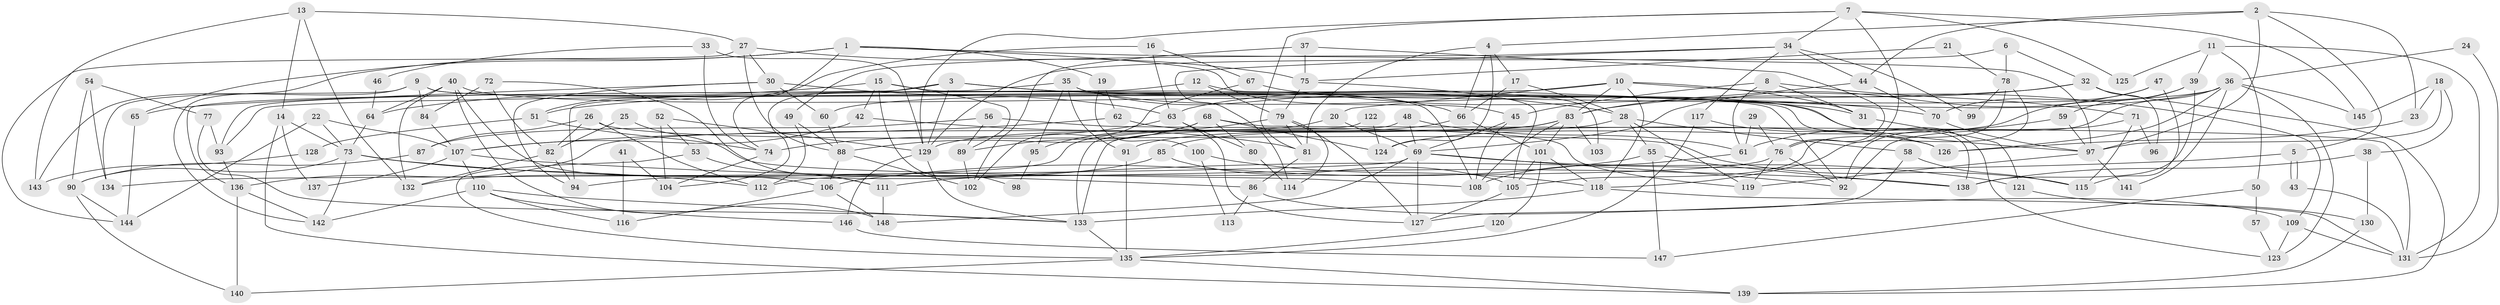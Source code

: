 // coarse degree distribution, {9: 0.019417475728155338, 5: 0.10679611650485436, 3: 0.2524271844660194, 19: 0.009708737864077669, 11: 0.009708737864077669, 6: 0.0970873786407767, 4: 0.18446601941747573, 2: 0.13592233009708737, 8: 0.07766990291262135, 7: 0.10679611650485436}
// Generated by graph-tools (version 1.1) at 2025/18/03/04/25 18:18:34]
// undirected, 148 vertices, 296 edges
graph export_dot {
graph [start="1"]
  node [color=gray90,style=filled];
  1;
  2;
  3;
  4;
  5;
  6;
  7;
  8;
  9;
  10;
  11;
  12;
  13;
  14;
  15;
  16;
  17;
  18;
  19;
  20;
  21;
  22;
  23;
  24;
  25;
  26;
  27;
  28;
  29;
  30;
  31;
  32;
  33;
  34;
  35;
  36;
  37;
  38;
  39;
  40;
  41;
  42;
  43;
  44;
  45;
  46;
  47;
  48;
  49;
  50;
  51;
  52;
  53;
  54;
  55;
  56;
  57;
  58;
  59;
  60;
  61;
  62;
  63;
  64;
  65;
  66;
  67;
  68;
  69;
  70;
  71;
  72;
  73;
  74;
  75;
  76;
  77;
  78;
  79;
  80;
  81;
  82;
  83;
  84;
  85;
  86;
  87;
  88;
  89;
  90;
  91;
  92;
  93;
  94;
  95;
  96;
  97;
  98;
  99;
  100;
  101;
  102;
  103;
  104;
  105;
  106;
  107;
  108;
  109;
  110;
  111;
  112;
  113;
  114;
  115;
  116;
  117;
  118;
  119;
  120;
  121;
  122;
  123;
  124;
  125;
  126;
  127;
  128;
  129;
  130;
  131;
  132;
  133;
  134;
  135;
  136;
  137;
  138;
  139;
  140;
  141;
  142;
  143;
  144;
  145;
  146;
  147;
  148;
  1 -- 97;
  1 -- 45;
  1 -- 19;
  1 -- 65;
  1 -- 74;
  1 -- 142;
  2 -- 44;
  2 -- 4;
  2 -- 5;
  2 -- 23;
  2 -- 97;
  3 -- 129;
  3 -- 31;
  3 -- 28;
  3 -- 93;
  3 -- 104;
  4 -- 66;
  4 -- 17;
  4 -- 81;
  4 -- 124;
  5 -- 43;
  5 -- 43;
  5 -- 111;
  6 -- 78;
  6 -- 129;
  6 -- 32;
  7 -- 76;
  7 -- 81;
  7 -- 34;
  7 -- 125;
  7 -- 129;
  7 -- 145;
  8 -- 61;
  8 -- 71;
  8 -- 31;
  8 -- 45;
  9 -- 134;
  9 -- 84;
  9 -- 92;
  9 -- 138;
  9 -- 143;
  10 -- 109;
  10 -- 93;
  10 -- 20;
  10 -- 31;
  10 -- 83;
  10 -- 118;
  11 -- 39;
  11 -- 131;
  11 -- 50;
  11 -- 125;
  12 -- 79;
  12 -- 136;
  12 -- 103;
  13 -- 132;
  13 -- 27;
  13 -- 14;
  13 -- 143;
  14 -- 139;
  14 -- 73;
  14 -- 137;
  15 -- 64;
  15 -- 108;
  15 -- 42;
  15 -- 89;
  15 -- 98;
  16 -- 51;
  16 -- 63;
  16 -- 67;
  17 -- 66;
  17 -- 28;
  18 -- 97;
  18 -- 145;
  18 -- 23;
  18 -- 38;
  19 -- 62;
  19 -- 100;
  20 -- 94;
  20 -- 69;
  21 -- 78;
  21 -- 75;
  22 -- 144;
  22 -- 107;
  22 -- 73;
  23 -- 126;
  24 -- 36;
  24 -- 131;
  25 -- 82;
  25 -- 108;
  26 -- 112;
  26 -- 87;
  26 -- 82;
  26 -- 115;
  27 -- 30;
  27 -- 88;
  27 -- 75;
  27 -- 144;
  28 -- 58;
  28 -- 55;
  28 -- 85;
  28 -- 119;
  29 -- 61;
  29 -- 76;
  30 -- 60;
  30 -- 94;
  30 -- 63;
  30 -- 65;
  31 -- 121;
  32 -- 83;
  32 -- 51;
  32 -- 96;
  32 -- 139;
  33 -- 129;
  33 -- 74;
  33 -- 46;
  34 -- 117;
  34 -- 44;
  34 -- 49;
  34 -- 99;
  34 -- 114;
  35 -- 123;
  35 -- 91;
  35 -- 66;
  35 -- 94;
  35 -- 95;
  36 -- 63;
  36 -- 92;
  36 -- 60;
  36 -- 123;
  36 -- 126;
  36 -- 141;
  36 -- 145;
  37 -- 75;
  37 -- 102;
  37 -- 76;
  38 -- 130;
  38 -- 138;
  39 -- 124;
  39 -- 138;
  39 -- 59;
  40 -- 106;
  40 -- 97;
  40 -- 64;
  40 -- 132;
  40 -- 148;
  41 -- 104;
  41 -- 116;
  42 -- 107;
  42 -- 81;
  43 -- 131;
  44 -- 70;
  44 -- 83;
  45 -- 69;
  45 -- 108;
  46 -- 64;
  47 -- 70;
  47 -- 69;
  47 -- 115;
  48 -- 69;
  48 -- 61;
  48 -- 133;
  49 -- 112;
  49 -- 88;
  50 -- 147;
  50 -- 57;
  51 -- 74;
  51 -- 128;
  52 -- 129;
  52 -- 104;
  52 -- 53;
  53 -- 135;
  53 -- 111;
  54 -- 77;
  54 -- 90;
  54 -- 134;
  55 -- 138;
  55 -- 106;
  55 -- 147;
  56 -- 89;
  56 -- 119;
  56 -- 87;
  57 -- 123;
  58 -- 127;
  58 -- 115;
  59 -- 97;
  59 -- 61;
  60 -- 88;
  61 -- 108;
  62 -- 126;
  62 -- 107;
  63 -- 127;
  63 -- 74;
  63 -- 80;
  64 -- 73;
  65 -- 144;
  66 -- 129;
  66 -- 101;
  67 -- 102;
  67 -- 70;
  68 -- 80;
  68 -- 88;
  68 -- 89;
  68 -- 124;
  68 -- 131;
  69 -- 148;
  69 -- 92;
  69 -- 121;
  69 -- 127;
  69 -- 134;
  70 -- 97;
  71 -- 92;
  71 -- 115;
  71 -- 96;
  72 -- 111;
  72 -- 82;
  72 -- 84;
  73 -- 86;
  73 -- 90;
  73 -- 112;
  73 -- 142;
  74 -- 104;
  75 -- 79;
  75 -- 105;
  76 -- 92;
  76 -- 112;
  76 -- 119;
  77 -- 133;
  77 -- 93;
  78 -- 105;
  78 -- 118;
  78 -- 99;
  79 -- 81;
  79 -- 127;
  79 -- 95;
  79 -- 114;
  80 -- 114;
  81 -- 86;
  82 -- 132;
  82 -- 94;
  83 -- 91;
  83 -- 101;
  83 -- 103;
  83 -- 108;
  83 -- 136;
  84 -- 107;
  85 -- 105;
  85 -- 132;
  86 -- 109;
  86 -- 113;
  87 -- 90;
  88 -- 106;
  88 -- 102;
  89 -- 102;
  90 -- 144;
  90 -- 140;
  91 -- 135;
  93 -- 136;
  95 -- 98;
  97 -- 119;
  97 -- 141;
  100 -- 118;
  100 -- 113;
  101 -- 105;
  101 -- 118;
  101 -- 120;
  105 -- 127;
  106 -- 148;
  106 -- 116;
  107 -- 110;
  107 -- 138;
  107 -- 137;
  109 -- 131;
  109 -- 123;
  110 -- 142;
  110 -- 133;
  110 -- 116;
  110 -- 146;
  111 -- 148;
  117 -- 135;
  117 -- 126;
  118 -- 131;
  118 -- 133;
  120 -- 135;
  121 -- 130;
  122 -- 133;
  122 -- 124;
  128 -- 143;
  129 -- 133;
  129 -- 146;
  130 -- 139;
  133 -- 135;
  135 -- 140;
  135 -- 139;
  136 -- 142;
  136 -- 140;
  146 -- 147;
}
